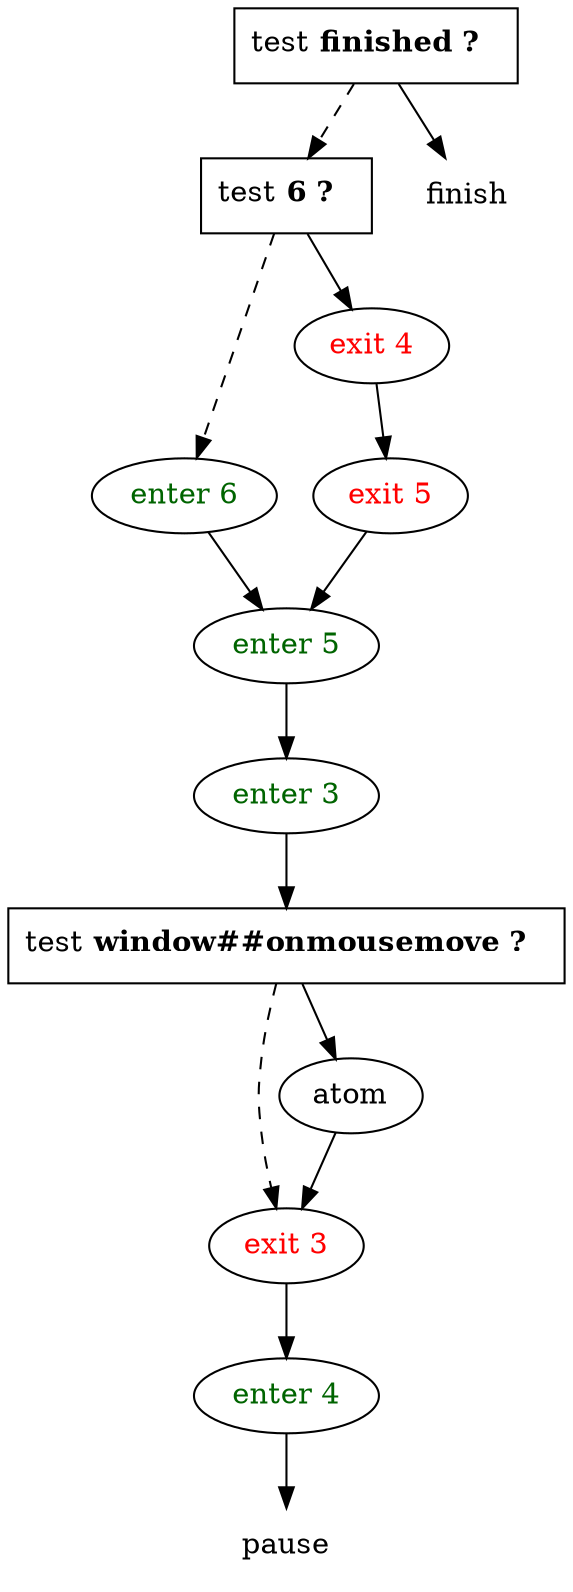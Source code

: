 digraph flowgraph {
  N1 [shape=box,  label=<test <B>finished ?</B>  >]; 
  N2 [shape=box,  label=<test <B>6 ?</B>  >]; 
  N3 [shape=oval, fontcolor=darkgreen, label=<enter 6>]; 
  N4 [shape=oval, fontcolor=darkgreen, label=<enter 5>]; 
  N5 [shape=oval, fontcolor=darkgreen, label=<enter 3>]; 
  N6 [shape=box,  label=<test <B>window##onmousemove ?</B>  >]; 
  N7 [shape=oval, fontcolor=red, label=<exit 3>]; 
  N8 [shape=oval, fontcolor=darkgreen, label=<enter 4>]; 
  N9 [shape = none, label=<pause>]; 
  N8 -> N9 ;
  N7 -> N8 ;
  N10 [shape=oval, label=<atom>]; 
  N10 -> N7 ;
  N6 -> N10;
  N6 -> N7 [style = dashed];
  N5 -> N6 ;
  N4 -> N5 ;
  N3 -> N4 ;
  N11 [shape=oval, fontcolor=red, label=<exit 4>]; 
  N12 [shape=oval, fontcolor=red, label=<exit 5>]; 
  N12 -> N4 ;
  N11 -> N12 ;
  N2 -> N11;
  N2 -> N3 [style = dashed];
  N13 [shape = none, label=<finish>]; 
  N1 -> N13;
  N1 -> N2 [style = dashed];
  }
